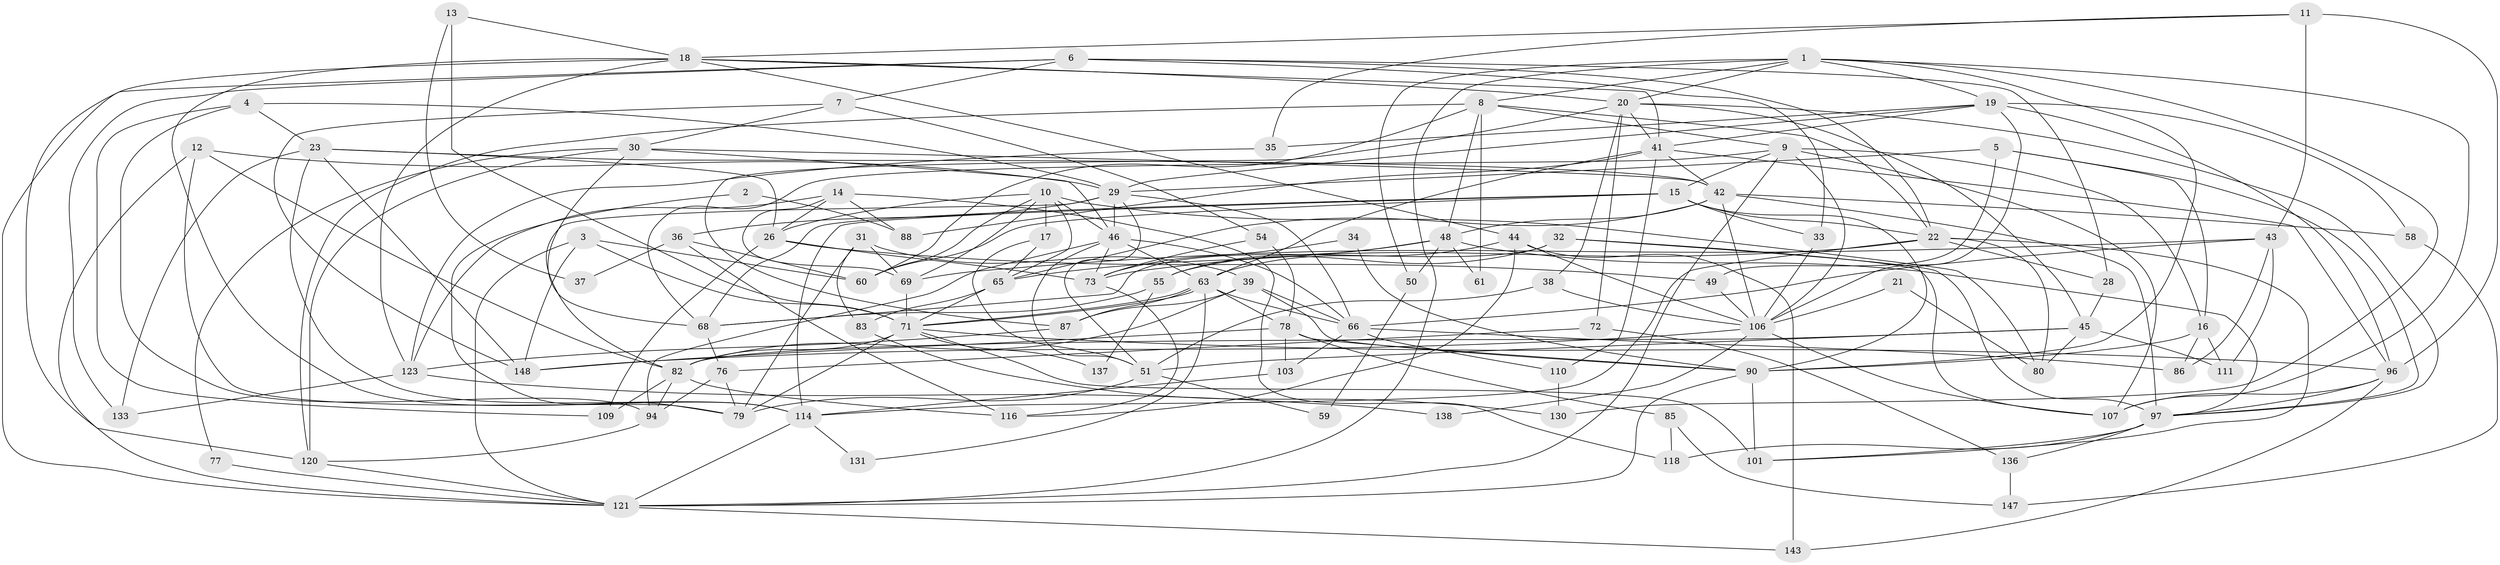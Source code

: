 // original degree distribution, {6: 0.10135135135135136, 3: 0.25675675675675674, 4: 0.25675675675675674, 2: 0.14864864864864866, 5: 0.1891891891891892, 7: 0.02702702702702703, 8: 0.02027027027027027}
// Generated by graph-tools (version 1.1) at 2025/41/03/06/25 10:41:59]
// undirected, 97 vertices, 239 edges
graph export_dot {
graph [start="1"]
  node [color=gray90,style=filled];
  1 [super="+119"];
  2;
  3 [super="+52"];
  4;
  5 [super="+126"];
  6 [super="+27"];
  7 [super="+104"];
  8 [super="+99"];
  9 [super="+93"];
  10 [super="+47"];
  11;
  12 [super="+84"];
  13;
  14;
  15;
  16 [super="+75"];
  17;
  18 [super="+40"];
  19 [super="+146"];
  20 [super="+142"];
  21;
  22 [super="+24"];
  23 [super="+25"];
  26 [super="+100"];
  28;
  29 [super="+89"];
  30 [super="+92"];
  31;
  32;
  33;
  34;
  35;
  36 [super="+67"];
  37;
  38;
  39 [super="+105"];
  41 [super="+91"];
  42 [super="+64"];
  43 [super="+57"];
  44 [super="+70"];
  45 [super="+125"];
  46 [super="+95"];
  48 [super="+56"];
  49;
  50;
  51 [super="+53"];
  54;
  55 [super="+144"];
  58;
  59;
  60 [super="+62"];
  61;
  63 [super="+112"];
  65 [super="+74"];
  66 [super="+128"];
  68 [super="+81"];
  69;
  71 [super="+117"];
  72;
  73;
  76;
  77;
  78 [super="+145"];
  79 [super="+135"];
  80 [super="+140"];
  82 [super="+108"];
  83;
  85;
  86;
  87 [super="+98"];
  88 [super="+122"];
  90 [super="+102"];
  94 [super="+113"];
  96 [super="+115"];
  97 [super="+124"];
  101;
  103;
  106 [super="+139"];
  107 [super="+134"];
  109 [super="+132"];
  110;
  111;
  114 [super="+141"];
  116;
  118;
  120 [super="+127"];
  121 [super="+129"];
  123;
  130;
  131;
  133;
  136;
  137;
  138;
  143;
  147;
  148;
  1 -- 19;
  1 -- 8;
  1 -- 20;
  1 -- 107;
  1 -- 121;
  1 -- 50;
  1 -- 90;
  1 -- 130;
  2 -- 79;
  2 -- 88;
  3 -- 148;
  3 -- 121;
  3 -- 71;
  3 -- 60;
  4 -- 29;
  4 -- 109;
  4 -- 23;
  4 -- 94;
  5 -- 49;
  5 -- 29;
  5 -- 16;
  5 -- 97;
  6 -- 28;
  6 -- 121;
  6 -- 7;
  6 -- 33;
  6 -- 133;
  6 -- 22;
  7 -- 30;
  7 -- 54;
  7 -- 148;
  8 -- 48;
  8 -- 61;
  8 -- 120;
  8 -- 9;
  8 -- 22;
  8 -- 60;
  9 -- 16;
  9 -- 106;
  9 -- 107;
  9 -- 68;
  9 -- 121;
  9 -- 15;
  10 -- 46;
  10 -- 65;
  10 -- 80;
  10 -- 26;
  10 -- 17;
  10 -- 60;
  10 -- 69;
  11 -- 18;
  11 -- 35;
  11 -- 43 [weight=2];
  11 -- 96;
  12 -- 79;
  12 -- 29;
  12 -- 121;
  12 -- 82;
  13 -- 71;
  13 -- 37;
  13 -- 18;
  14 -- 69;
  14 -- 123;
  14 -- 26;
  14 -- 118;
  14 -- 88;
  15 -- 90;
  15 -- 114;
  15 -- 33;
  15 -- 60;
  15 -- 68;
  15 -- 22;
  16 -- 111;
  16 -- 90;
  16 -- 86;
  17 -- 65;
  17 -- 51;
  18 -- 123;
  18 -- 20;
  18 -- 114;
  18 -- 120;
  18 -- 41;
  18 -- 44;
  19 -- 41;
  19 -- 35;
  19 -- 96;
  19 -- 58;
  19 -- 106;
  19 -- 29;
  20 -- 97;
  20 -- 38;
  20 -- 72;
  20 -- 41;
  20 -- 45;
  20 -- 87;
  21 -- 106;
  21 -- 80;
  22 -- 73;
  22 -- 114;
  22 -- 101;
  22 -- 28;
  22 -- 80;
  23 -- 114;
  23 -- 133;
  23 -- 26;
  23 -- 148;
  23 -- 42;
  26 -- 73;
  26 -- 49;
  26 -- 109;
  28 -- 45;
  29 -- 66;
  29 -- 51;
  29 -- 46;
  29 -- 36;
  29 -- 82;
  30 -- 77;
  30 -- 120;
  30 -- 42;
  30 -- 68;
  30 -- 46;
  31 -- 69;
  31 -- 83;
  31 -- 79;
  31 -- 39;
  32 -- 97;
  32 -- 68;
  32 -- 55;
  32 -- 107;
  33 -- 106;
  34 -- 90;
  34 -- 73;
  35 -- 123;
  36 -- 37;
  36 -- 116;
  36 -- 60;
  38 -- 51;
  38 -- 106;
  39 -- 87;
  39 -- 82;
  39 -- 90;
  39 -- 66;
  41 -- 42;
  41 -- 88;
  41 -- 110;
  41 -- 63;
  41 -- 96;
  42 -- 65;
  42 -- 58;
  42 -- 48;
  42 -- 97;
  42 -- 106;
  43 -- 66;
  43 -- 86;
  43 -- 69;
  43 -- 111;
  44 -- 116;
  44 -- 143;
  44 -- 63;
  44 -- 106;
  45 -- 111;
  45 -- 51;
  45 -- 80;
  45 -- 82;
  46 -- 73;
  46 -- 63;
  46 -- 66;
  46 -- 51;
  46 -- 94;
  48 -- 61;
  48 -- 55;
  48 -- 65;
  48 -- 50;
  48 -- 97;
  49 -- 106;
  50 -- 59;
  51 -- 79;
  51 -- 59;
  54 -- 78;
  54 -- 73;
  55 -- 137;
  55 -- 68;
  58 -- 147;
  63 -- 71;
  63 -- 71;
  63 -- 87;
  63 -- 131;
  63 -- 78;
  63 -- 66;
  65 -- 83;
  65 -- 71;
  66 -- 86;
  66 -- 110;
  66 -- 103;
  68 -- 76;
  69 -- 71;
  71 -- 101;
  71 -- 137;
  71 -- 79;
  71 -- 82;
  71 -- 96;
  72 -- 76;
  72 -- 136;
  73 -- 116;
  76 -- 79;
  76 -- 94;
  77 -- 121;
  78 -- 90;
  78 -- 103;
  78 -- 85;
  78 -- 148;
  82 -- 94;
  82 -- 116;
  82 -- 109;
  83 -- 130;
  85 -- 147;
  85 -- 118;
  87 -- 123;
  90 -- 101;
  90 -- 121;
  94 -- 120;
  96 -- 107;
  96 -- 97;
  96 -- 143;
  97 -- 101;
  97 -- 118;
  97 -- 136;
  103 -- 114;
  106 -- 138;
  106 -- 148;
  106 -- 107;
  110 -- 130;
  114 -- 131;
  114 -- 121;
  120 -- 121;
  121 -- 143;
  123 -- 133;
  123 -- 138;
  136 -- 147;
}
